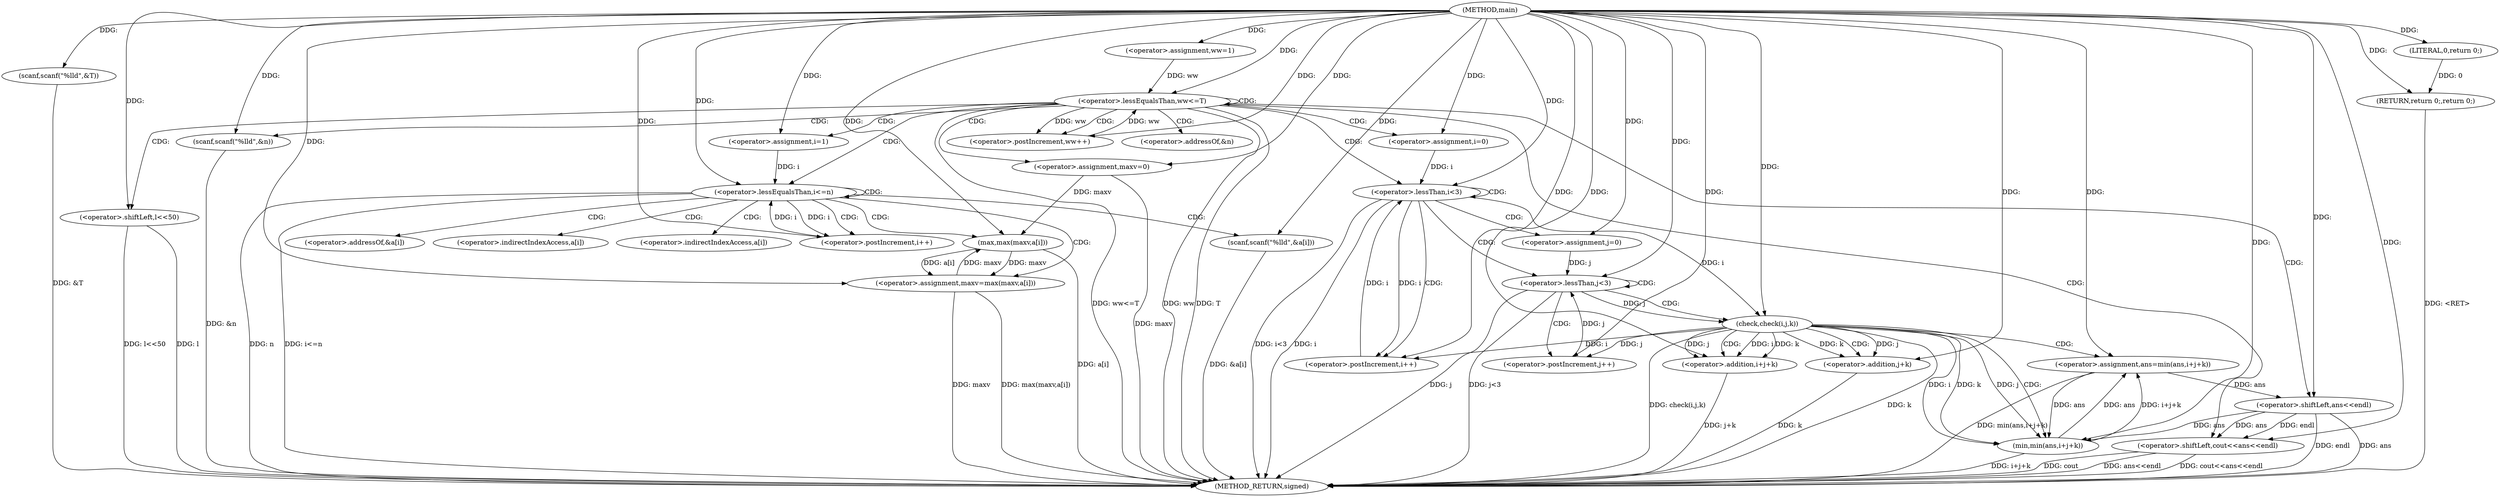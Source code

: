 digraph "main" {  
"1000196" [label = "(METHOD,main)" ]
"1000289" [label = "(METHOD_RETURN,signed)" ]
"1000198" [label = "(scanf,scanf(\"%lld\",&T))" ]
"1000287" [label = "(RETURN,return 0;,return 0;)" ]
"1000204" [label = "(<operator>.assignment,ww=1)" ]
"1000207" [label = "(<operator>.lessEqualsThan,ww<=T)" ]
"1000210" [label = "(<operator>.postIncrement,ww++)" ]
"1000288" [label = "(LITERAL,0,return 0;)" ]
"1000213" [label = "(scanf,scanf(\"%lld\",&n))" ]
"1000217" [label = "(<operator>.assignment,maxv=0)" ]
"1000244" [label = "(<operator>.shiftLeft,l<<50)" ]
"1000282" [label = "(<operator>.shiftLeft,cout<<ans<<endl)" ]
"1000222" [label = "(<operator>.assignment,i=1)" ]
"1000225" [label = "(<operator>.lessEqualsThan,i<=n)" ]
"1000228" [label = "(<operator>.postIncrement,i++)" ]
"1000249" [label = "(<operator>.assignment,i=0)" ]
"1000252" [label = "(<operator>.lessThan,i<3)" ]
"1000255" [label = "(<operator>.postIncrement,i++)" ]
"1000231" [label = "(scanf,scanf(\"%lld\",&a[i]))" ]
"1000237" [label = "(<operator>.assignment,maxv=max(maxv,a[i]))" ]
"1000259" [label = "(<operator>.assignment,j=0)" ]
"1000262" [label = "(<operator>.lessThan,j<3)" ]
"1000265" [label = "(<operator>.postIncrement,j++)" ]
"1000284" [label = "(<operator>.shiftLeft,ans<<endl)" ]
"1000239" [label = "(max,max(maxv,a[i]))" ]
"1000269" [label = "(check,check(i,j,k))" ]
"1000273" [label = "(<operator>.assignment,ans=min(ans,i+j+k))" ]
"1000275" [label = "(min,min(ans,i+j+k))" ]
"1000277" [label = "(<operator>.addition,i+j+k)" ]
"1000279" [label = "(<operator>.addition,j+k)" ]
"1000215" [label = "(<operator>.addressOf,&n)" ]
"1000233" [label = "(<operator>.addressOf,&a[i])" ]
"1000234" [label = "(<operator>.indirectIndexAccess,a[i])" ]
"1000241" [label = "(<operator>.indirectIndexAccess,a[i])" ]
  "1000287" -> "1000289"  [ label = "DDG: <RET>"] 
  "1000198" -> "1000289"  [ label = "DDG: &T"] 
  "1000207" -> "1000289"  [ label = "DDG: ww"] 
  "1000207" -> "1000289"  [ label = "DDG: T"] 
  "1000207" -> "1000289"  [ label = "DDG: ww<=T"] 
  "1000213" -> "1000289"  [ label = "DDG: &n"] 
  "1000217" -> "1000289"  [ label = "DDG: maxv"] 
  "1000225" -> "1000289"  [ label = "DDG: n"] 
  "1000225" -> "1000289"  [ label = "DDG: i<=n"] 
  "1000244" -> "1000289"  [ label = "DDG: l<<50"] 
  "1000252" -> "1000289"  [ label = "DDG: i"] 
  "1000252" -> "1000289"  [ label = "DDG: i<3"] 
  "1000284" -> "1000289"  [ label = "DDG: ans"] 
  "1000282" -> "1000289"  [ label = "DDG: ans<<endl"] 
  "1000282" -> "1000289"  [ label = "DDG: cout<<ans<<endl"] 
  "1000262" -> "1000289"  [ label = "DDG: j"] 
  "1000262" -> "1000289"  [ label = "DDG: j<3"] 
  "1000269" -> "1000289"  [ label = "DDG: k"] 
  "1000269" -> "1000289"  [ label = "DDG: check(i,j,k)"] 
  "1000279" -> "1000289"  [ label = "DDG: k"] 
  "1000277" -> "1000289"  [ label = "DDG: j+k"] 
  "1000275" -> "1000289"  [ label = "DDG: i+j+k"] 
  "1000273" -> "1000289"  [ label = "DDG: min(ans,i+j+k)"] 
  "1000231" -> "1000289"  [ label = "DDG: &a[i]"] 
  "1000237" -> "1000289"  [ label = "DDG: maxv"] 
  "1000239" -> "1000289"  [ label = "DDG: a[i]"] 
  "1000237" -> "1000289"  [ label = "DDG: max(maxv,a[i])"] 
  "1000244" -> "1000289"  [ label = "DDG: l"] 
  "1000282" -> "1000289"  [ label = "DDG: cout"] 
  "1000284" -> "1000289"  [ label = "DDG: endl"] 
  "1000196" -> "1000198"  [ label = "DDG: "] 
  "1000288" -> "1000287"  [ label = "DDG: 0"] 
  "1000196" -> "1000287"  [ label = "DDG: "] 
  "1000196" -> "1000204"  [ label = "DDG: "] 
  "1000196" -> "1000288"  [ label = "DDG: "] 
  "1000204" -> "1000207"  [ label = "DDG: ww"] 
  "1000210" -> "1000207"  [ label = "DDG: ww"] 
  "1000196" -> "1000207"  [ label = "DDG: "] 
  "1000207" -> "1000210"  [ label = "DDG: ww"] 
  "1000196" -> "1000210"  [ label = "DDG: "] 
  "1000196" -> "1000213"  [ label = "DDG: "] 
  "1000196" -> "1000217"  [ label = "DDG: "] 
  "1000196" -> "1000222"  [ label = "DDG: "] 
  "1000196" -> "1000244"  [ label = "DDG: "] 
  "1000196" -> "1000249"  [ label = "DDG: "] 
  "1000196" -> "1000282"  [ label = "DDG: "] 
  "1000284" -> "1000282"  [ label = "DDG: endl"] 
  "1000284" -> "1000282"  [ label = "DDG: ans"] 
  "1000222" -> "1000225"  [ label = "DDG: i"] 
  "1000228" -> "1000225"  [ label = "DDG: i"] 
  "1000196" -> "1000225"  [ label = "DDG: "] 
  "1000225" -> "1000228"  [ label = "DDG: i"] 
  "1000196" -> "1000228"  [ label = "DDG: "] 
  "1000196" -> "1000231"  [ label = "DDG: "] 
  "1000239" -> "1000237"  [ label = "DDG: a[i]"] 
  "1000239" -> "1000237"  [ label = "DDG: maxv"] 
  "1000249" -> "1000252"  [ label = "DDG: i"] 
  "1000255" -> "1000252"  [ label = "DDG: i"] 
  "1000196" -> "1000252"  [ label = "DDG: "] 
  "1000252" -> "1000255"  [ label = "DDG: i"] 
  "1000269" -> "1000255"  [ label = "DDG: i"] 
  "1000196" -> "1000255"  [ label = "DDG: "] 
  "1000196" -> "1000259"  [ label = "DDG: "] 
  "1000273" -> "1000284"  [ label = "DDG: ans"] 
  "1000196" -> "1000284"  [ label = "DDG: "] 
  "1000196" -> "1000237"  [ label = "DDG: "] 
  "1000259" -> "1000262"  [ label = "DDG: j"] 
  "1000265" -> "1000262"  [ label = "DDG: j"] 
  "1000196" -> "1000262"  [ label = "DDG: "] 
  "1000269" -> "1000265"  [ label = "DDG: j"] 
  "1000196" -> "1000265"  [ label = "DDG: "] 
  "1000217" -> "1000239"  [ label = "DDG: maxv"] 
  "1000237" -> "1000239"  [ label = "DDG: maxv"] 
  "1000196" -> "1000239"  [ label = "DDG: "] 
  "1000275" -> "1000273"  [ label = "DDG: ans"] 
  "1000275" -> "1000273"  [ label = "DDG: i+j+k"] 
  "1000252" -> "1000269"  [ label = "DDG: i"] 
  "1000196" -> "1000269"  [ label = "DDG: "] 
  "1000262" -> "1000269"  [ label = "DDG: j"] 
  "1000196" -> "1000273"  [ label = "DDG: "] 
  "1000284" -> "1000275"  [ label = "DDG: ans"] 
  "1000273" -> "1000275"  [ label = "DDG: ans"] 
  "1000196" -> "1000275"  [ label = "DDG: "] 
  "1000269" -> "1000275"  [ label = "DDG: i"] 
  "1000269" -> "1000275"  [ label = "DDG: k"] 
  "1000269" -> "1000275"  [ label = "DDG: j"] 
  "1000269" -> "1000277"  [ label = "DDG: i"] 
  "1000196" -> "1000277"  [ label = "DDG: "] 
  "1000269" -> "1000277"  [ label = "DDG: k"] 
  "1000269" -> "1000277"  [ label = "DDG: j"] 
  "1000269" -> "1000279"  [ label = "DDG: j"] 
  "1000196" -> "1000279"  [ label = "DDG: "] 
  "1000269" -> "1000279"  [ label = "DDG: k"] 
  "1000207" -> "1000213"  [ label = "CDG: "] 
  "1000207" -> "1000244"  [ label = "CDG: "] 
  "1000207" -> "1000210"  [ label = "CDG: "] 
  "1000207" -> "1000215"  [ label = "CDG: "] 
  "1000207" -> "1000225"  [ label = "CDG: "] 
  "1000207" -> "1000222"  [ label = "CDG: "] 
  "1000207" -> "1000282"  [ label = "CDG: "] 
  "1000207" -> "1000284"  [ label = "CDG: "] 
  "1000207" -> "1000207"  [ label = "CDG: "] 
  "1000207" -> "1000252"  [ label = "CDG: "] 
  "1000207" -> "1000249"  [ label = "CDG: "] 
  "1000207" -> "1000217"  [ label = "CDG: "] 
  "1000225" -> "1000239"  [ label = "CDG: "] 
  "1000225" -> "1000233"  [ label = "CDG: "] 
  "1000225" -> "1000234"  [ label = "CDG: "] 
  "1000225" -> "1000225"  [ label = "CDG: "] 
  "1000225" -> "1000237"  [ label = "CDG: "] 
  "1000225" -> "1000231"  [ label = "CDG: "] 
  "1000225" -> "1000241"  [ label = "CDG: "] 
  "1000225" -> "1000228"  [ label = "CDG: "] 
  "1000252" -> "1000255"  [ label = "CDG: "] 
  "1000252" -> "1000259"  [ label = "CDG: "] 
  "1000252" -> "1000262"  [ label = "CDG: "] 
  "1000252" -> "1000252"  [ label = "CDG: "] 
  "1000262" -> "1000265"  [ label = "CDG: "] 
  "1000262" -> "1000262"  [ label = "CDG: "] 
  "1000262" -> "1000269"  [ label = "CDG: "] 
  "1000269" -> "1000277"  [ label = "CDG: "] 
  "1000269" -> "1000273"  [ label = "CDG: "] 
  "1000269" -> "1000279"  [ label = "CDG: "] 
  "1000269" -> "1000275"  [ label = "CDG: "] 
}
